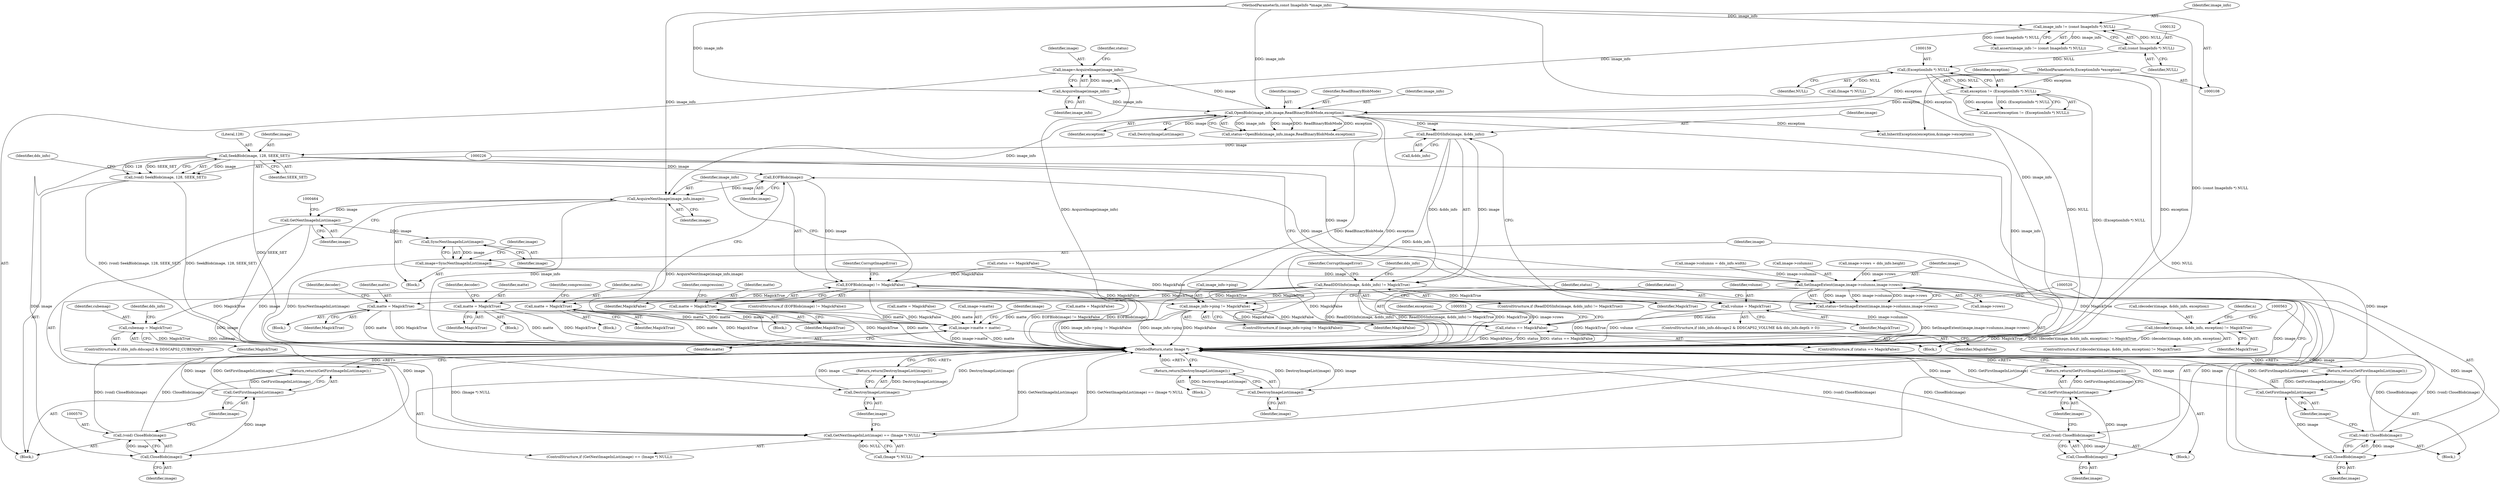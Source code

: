 digraph "0_ImageMagick_f5910e91b0778e03ded45b9022be8eb8f77942cd@pointer" {
"1000193" [label="(Call,ReadDDSInfo(image, &dds_info))"];
"1000173" [label="(Call,OpenBlob(image_info,image,ReadBinaryBlobMode,exception))"];
"1000169" [label="(Call,AcquireImage(image_info))"];
"1000129" [label="(Call,image_info != (const ImageInfo *) NULL)"];
"1000109" [label="(MethodParameterIn,const ImageInfo *image_info)"];
"1000131" [label="(Call,(const ImageInfo *) NULL)"];
"1000167" [label="(Call,image=AcquireImage(image_info))"];
"1000156" [label="(Call,exception != (ExceptionInfo *) NULL)"];
"1000110" [label="(MethodParameterIn,ExceptionInfo *exception)"];
"1000158" [label="(Call,(ExceptionInfo *) NULL)"];
"1000192" [label="(Call,ReadDDSInfo(image, &dds_info) != MagickTrue)"];
"1000207" [label="(Call,cubemap = MagickTrue)"];
"1000222" [label="(Call,volume = MagickTrue)"];
"1000252" [label="(Call,matte = MagickTrue)"];
"1000473" [label="(Call,image->matte = matte)"];
"1000260" [label="(Call,matte = MagickTrue)"];
"1000330" [label="(Call,matte = MagickTrue)"];
"1000342" [label="(Call,matte = MagickTrue)"];
"1000551" [label="(Call,(decoder)(image, &dds_info, exception) != MagickTrue)"];
"1000227" [label="(Call,SeekBlob(image, 128, SEEK_SET))"];
"1000225" [label="(Call,(void) SeekBlob(image, 128, SEEK_SET))"];
"1000450" [label="(Call,EOFBlob(image))"];
"1000449" [label="(Call,EOFBlob(image) != MagickFalse)"];
"1000513" [label="(Call,image_info->ping != MagickFalse)"];
"1000537" [label="(Call,status == MagickFalse)"];
"1000456" [label="(Call,AcquireNextImage(image_info,image))"];
"1000461" [label="(Call,GetNextImageInList(image))"];
"1000460" [label="(Call,GetNextImageInList(image) == (Image *) NULL)"];
"1000467" [label="(Call,DestroyImageList(image))"];
"1000466" [label="(Return,return(DestroyImageList(image));)"];
"1000471" [label="(Call,SyncNextImageInList(image))"];
"1000469" [label="(Call,image=SyncNextImageInList(image))"];
"1000521" [label="(Call,CloseBlob(image))"];
"1000519" [label="(Call,(void) CloseBlob(image))"];
"1000524" [label="(Call,GetFirstImageInList(image))"];
"1000523" [label="(Return,return(GetFirstImageInList(image));)"];
"1000528" [label="(Call,SetImageExtent(image,image->columns,image->rows))"];
"1000526" [label="(Call,status=SetImageExtent(image,image->columns,image->rows))"];
"1000548" [label="(Call,DestroyImageList(image))"];
"1000547" [label="(Return,return(DestroyImageList(image));)"];
"1000564" [label="(Call,CloseBlob(image))"];
"1000562" [label="(Call,(void) CloseBlob(image))"];
"1000567" [label="(Call,GetFirstImageInList(image))"];
"1000566" [label="(Return,return(GetFirstImageInList(image));)"];
"1000571" [label="(Call,CloseBlob(image))"];
"1000569" [label="(Call,(void) CloseBlob(image))"];
"1000574" [label="(Call,GetFirstImageInList(image))"];
"1000573" [label="(Return,return(GetFirstImageInList(image));)"];
"1000334" [label="(Identifier,compression)"];
"1000175" [label="(Identifier,image)"];
"1000195" [label="(Call,&dds_info)"];
"1000228" [label="(Identifier,image)"];
"1000449" [label="(Call,EOFBlob(image) != MagickFalse)"];
"1000566" [label="(Return,return(GetFirstImageInList(image));)"];
"1000468" [label="(Identifier,image)"];
"1000452" [label="(Identifier,MagickFalse)"];
"1000330" [label="(Call,matte = MagickTrue)"];
"1000235" [label="(Identifier,dds_info)"];
"1000549" [label="(Identifier,image)"];
"1000155" [label="(Call,assert(exception != (ExceptionInfo *) NULL))"];
"1000462" [label="(Identifier,image)"];
"1000251" [label="(Block,)"];
"1000472" [label="(Identifier,image)"];
"1000456" [label="(Call,AcquireNextImage(image_info,image))"];
"1000572" [label="(Identifier,image)"];
"1000447" [label="(Block,)"];
"1000177" [label="(Identifier,exception)"];
"1000192" [label="(Call,ReadDDSInfo(image, &dds_info) != MagickTrue)"];
"1000541" [label="(Call,InheritException(exception,&image->exception))"];
"1000571" [label="(Call,CloseBlob(image))"];
"1000111" [label="(Block,)"];
"1000169" [label="(Call,AcquireImage(image_info))"];
"1000471" [label="(Call,SyncNextImageInList(image))"];
"1000331" [label="(Identifier,matte)"];
"1000458" [label="(Identifier,image)"];
"1000513" [label="(Call,image_info->ping != MagickFalse)"];
"1000342" [label="(Call,matte = MagickTrue)"];
"1000193" [label="(Call,ReadDDSInfo(image, &dds_info))"];
"1000567" [label="(Call,GetFirstImageInList(image))"];
"1000560" [label="(Identifier,MagickTrue)"];
"1000318" [label="(Call,matte = MagickFalse)"];
"1000576" [label="(MethodReturn,static Image *)"];
"1000551" [label="(Call,(decoder)(image, &dds_info, exception) != MagickTrue)"];
"1000519" [label="(Call,(void) CloseBlob(image))"];
"1000477" [label="(Identifier,matte)"];
"1000194" [label="(Identifier,image)"];
"1000210" [label="(ControlStructure,if (dds_info.ddscaps2 & DDSCAPS2_VOLUME && dds_info.depth > 0))"];
"1000514" [label="(Call,image_info->ping)"];
"1000259" [label="(Block,)"];
"1000344" [label="(Identifier,MagickTrue)"];
"1000156" [label="(Call,exception != (ExceptionInfo *) NULL)"];
"1000261" [label="(Identifier,matte)"];
"1000129" [label="(Call,image_info != (const ImageInfo *) NULL)"];
"1000176" [label="(Identifier,ReadBinaryBlobMode)"];
"1000346" [label="(Identifier,compression)"];
"1000538" [label="(Identifier,status)"];
"1000512" [label="(ControlStructure,if (image_info->ping != MagickFalse))"];
"1000469" [label="(Call,image=SyncNextImageInList(image))"];
"1000209" [label="(Identifier,MagickTrue)"];
"1000185" [label="(Call,DestroyImageList(image))"];
"1000222" [label="(Call,volume = MagickTrue)"];
"1000260" [label="(Call,matte = MagickTrue)"];
"1000229" [label="(Literal,128)"];
"1000252" [label="(Call,matte = MagickTrue)"];
"1000475" [label="(Identifier,image)"];
"1000442" [label="(Block,)"];
"1000470" [label="(Identifier,image)"];
"1000450" [label="(Call,EOFBlob(image))"];
"1000128" [label="(Call,assert(image_info != (const ImageInfo *) NULL))"];
"1000473" [label="(Call,image->matte = matte)"];
"1000542" [label="(Identifier,exception)"];
"1000207" [label="(Call,cubemap = MagickTrue)"];
"1000575" [label="(Identifier,image)"];
"1000199" [label="(Identifier,CorruptImageError)"];
"1000341" [label="(Block,)"];
"1000158" [label="(Call,(ExceptionInfo *) NULL)"];
"1000463" [label="(Call,(Image *) NULL)"];
"1000214" [label="(Identifier,dds_info)"];
"1000204" [label="(Identifier,dds_info)"];
"1000191" [label="(ControlStructure,if (ReadDDSInfo(image, &dds_info) != MagickTrue))"];
"1000474" [label="(Call,image->matte)"];
"1000171" [label="(Call,status=OpenBlob(image_info,image,ReadBinaryBlobMode,exception))"];
"1000256" [label="(Identifier,decoder)"];
"1000188" [label="(Call,(Image *) NULL)"];
"1000536" [label="(ControlStructure,if (status == MagickFalse))"];
"1000460" [label="(Call,GetNextImageInList(image) == (Image *) NULL)"];
"1000459" [label="(ControlStructure,if (GetNextImageInList(image) == (Image *) NULL))"];
"1000550" [label="(ControlStructure,if ((decoder)(image, &dds_info, exception) != MagickTrue))"];
"1000569" [label="(Call,(void) CloseBlob(image))"];
"1000262" [label="(Identifier,MagickTrue)"];
"1000483" [label="(Call,image->columns = dds_info.width)"];
"1000457" [label="(Identifier,image_info)"];
"1000565" [label="(Identifier,image)"];
"1000110" [label="(MethodParameterIn,ExceptionInfo *exception)"];
"1000537" [label="(Call,status == MagickFalse)"];
"1000539" [label="(Identifier,MagickFalse)"];
"1000173" [label="(Call,OpenBlob(image_info,image,ReadBinaryBlobMode,exception))"];
"1000170" [label="(Identifier,image_info)"];
"1000466" [label="(Return,return(DestroyImageList(image));)"];
"1000253" [label="(Identifier,matte)"];
"1000552" [label="(Call,(decoder)(image, &dds_info, exception))"];
"1000223" [label="(Identifier,volume)"];
"1000254" [label="(Identifier,MagickTrue)"];
"1000522" [label="(Identifier,image)"];
"1000530" [label="(Call,image->columns)"];
"1000197" [label="(Identifier,MagickTrue)"];
"1000564" [label="(Call,CloseBlob(image))"];
"1000547" [label="(Return,return(DestroyImageList(image));)"];
"1000225" [label="(Call,(void) SeekBlob(image, 128, SEEK_SET))"];
"1000329" [label="(Block,)"];
"1000167" [label="(Call,image=AcquireImage(image_info))"];
"1000562" [label="(Call,(void) CloseBlob(image))"];
"1000548" [label="(Call,DestroyImageList(image))"];
"1000451" [label="(Identifier,image)"];
"1000454" [label="(Identifier,CorruptImageError)"];
"1000490" [label="(Call,image->rows = dds_info.height)"];
"1000109" [label="(MethodParameterIn,const ImageInfo *image_info)"];
"1000529" [label="(Identifier,image)"];
"1000533" [label="(Call,image->rows)"];
"1000480" [label="(Identifier,image)"];
"1000157" [label="(Identifier,exception)"];
"1000526" [label="(Call,status=SetImageExtent(image,image->columns,image->rows))"];
"1000168" [label="(Identifier,image)"];
"1000528" [label="(Call,SetImageExtent(image,image->columns,image->rows))"];
"1000227" [label="(Call,SeekBlob(image, 128, SEEK_SET))"];
"1000332" [label="(Identifier,MagickTrue)"];
"1000527" [label="(Identifier,status)"];
"1000467" [label="(Call,DestroyImageList(image))"];
"1000160" [label="(Identifier,NULL)"];
"1000174" [label="(Identifier,image_info)"];
"1000517" [label="(Identifier,MagickFalse)"];
"1000525" [label="(Identifier,image)"];
"1000131" [label="(Call,(const ImageInfo *) NULL)"];
"1000133" [label="(Identifier,NULL)"];
"1000230" [label="(Identifier,SEEK_SET)"];
"1000573" [label="(Return,return(GetFirstImageInList(image));)"];
"1000523" [label="(Return,return(GetFirstImageInList(image));)"];
"1000574" [label="(Call,GetFirstImageInList(image))"];
"1000448" [label="(ControlStructure,if (EOFBlob(image) != MagickFalse))"];
"1000201" [label="(ControlStructure,if (dds_info.ddscaps2 & DDSCAPS2_CUBEMAP))"];
"1000540" [label="(Block,)"];
"1000561" [label="(Block,)"];
"1000524" [label="(Call,GetFirstImageInList(image))"];
"1000461" [label="(Call,GetNextImageInList(image))"];
"1000521" [label="(Call,CloseBlob(image))"];
"1000224" [label="(Identifier,MagickTrue)"];
"1000264" [label="(Identifier,decoder)"];
"1000130" [label="(Identifier,image_info)"];
"1000343" [label="(Identifier,matte)"];
"1000208" [label="(Identifier,cubemap)"];
"1000568" [label="(Identifier,image)"];
"1000179" [label="(Call,status == MagickFalse)"];
"1000172" [label="(Identifier,status)"];
"1000293" [label="(Call,matte = MagickFalse)"];
"1000441" [label="(Identifier,n)"];
"1000518" [label="(Block,)"];
"1000193" -> "1000192"  [label="AST: "];
"1000193" -> "1000195"  [label="CFG: "];
"1000194" -> "1000193"  [label="AST: "];
"1000195" -> "1000193"  [label="AST: "];
"1000197" -> "1000193"  [label="CFG: "];
"1000193" -> "1000576"  [label="DDG: &dds_info"];
"1000193" -> "1000192"  [label="DDG: image"];
"1000193" -> "1000192"  [label="DDG: &dds_info"];
"1000173" -> "1000193"  [label="DDG: image"];
"1000193" -> "1000227"  [label="DDG: image"];
"1000173" -> "1000171"  [label="AST: "];
"1000173" -> "1000177"  [label="CFG: "];
"1000174" -> "1000173"  [label="AST: "];
"1000175" -> "1000173"  [label="AST: "];
"1000176" -> "1000173"  [label="AST: "];
"1000177" -> "1000173"  [label="AST: "];
"1000171" -> "1000173"  [label="CFG: "];
"1000173" -> "1000576"  [label="DDG: ReadBinaryBlobMode"];
"1000173" -> "1000576"  [label="DDG: exception"];
"1000173" -> "1000576"  [label="DDG: image_info"];
"1000173" -> "1000171"  [label="DDG: image_info"];
"1000173" -> "1000171"  [label="DDG: image"];
"1000173" -> "1000171"  [label="DDG: ReadBinaryBlobMode"];
"1000173" -> "1000171"  [label="DDG: exception"];
"1000169" -> "1000173"  [label="DDG: image_info"];
"1000109" -> "1000173"  [label="DDG: image_info"];
"1000167" -> "1000173"  [label="DDG: image"];
"1000156" -> "1000173"  [label="DDG: exception"];
"1000110" -> "1000173"  [label="DDG: exception"];
"1000173" -> "1000185"  [label="DDG: image"];
"1000173" -> "1000456"  [label="DDG: image_info"];
"1000173" -> "1000541"  [label="DDG: exception"];
"1000169" -> "1000167"  [label="AST: "];
"1000169" -> "1000170"  [label="CFG: "];
"1000170" -> "1000169"  [label="AST: "];
"1000167" -> "1000169"  [label="CFG: "];
"1000169" -> "1000167"  [label="DDG: image_info"];
"1000129" -> "1000169"  [label="DDG: image_info"];
"1000109" -> "1000169"  [label="DDG: image_info"];
"1000129" -> "1000128"  [label="AST: "];
"1000129" -> "1000131"  [label="CFG: "];
"1000130" -> "1000129"  [label="AST: "];
"1000131" -> "1000129"  [label="AST: "];
"1000128" -> "1000129"  [label="CFG: "];
"1000129" -> "1000576"  [label="DDG: (const ImageInfo *) NULL"];
"1000129" -> "1000128"  [label="DDG: image_info"];
"1000129" -> "1000128"  [label="DDG: (const ImageInfo *) NULL"];
"1000109" -> "1000129"  [label="DDG: image_info"];
"1000131" -> "1000129"  [label="DDG: NULL"];
"1000109" -> "1000108"  [label="AST: "];
"1000109" -> "1000576"  [label="DDG: image_info"];
"1000109" -> "1000456"  [label="DDG: image_info"];
"1000131" -> "1000133"  [label="CFG: "];
"1000132" -> "1000131"  [label="AST: "];
"1000133" -> "1000131"  [label="AST: "];
"1000131" -> "1000158"  [label="DDG: NULL"];
"1000167" -> "1000111"  [label="AST: "];
"1000168" -> "1000167"  [label="AST: "];
"1000172" -> "1000167"  [label="CFG: "];
"1000167" -> "1000576"  [label="DDG: AcquireImage(image_info)"];
"1000156" -> "1000155"  [label="AST: "];
"1000156" -> "1000158"  [label="CFG: "];
"1000157" -> "1000156"  [label="AST: "];
"1000158" -> "1000156"  [label="AST: "];
"1000155" -> "1000156"  [label="CFG: "];
"1000156" -> "1000576"  [label="DDG: (ExceptionInfo *) NULL"];
"1000156" -> "1000155"  [label="DDG: exception"];
"1000156" -> "1000155"  [label="DDG: (ExceptionInfo *) NULL"];
"1000110" -> "1000156"  [label="DDG: exception"];
"1000158" -> "1000156"  [label="DDG: NULL"];
"1000110" -> "1000108"  [label="AST: "];
"1000110" -> "1000576"  [label="DDG: exception"];
"1000110" -> "1000541"  [label="DDG: exception"];
"1000158" -> "1000160"  [label="CFG: "];
"1000159" -> "1000158"  [label="AST: "];
"1000160" -> "1000158"  [label="AST: "];
"1000158" -> "1000576"  [label="DDG: NULL"];
"1000158" -> "1000188"  [label="DDG: NULL"];
"1000158" -> "1000463"  [label="DDG: NULL"];
"1000192" -> "1000191"  [label="AST: "];
"1000192" -> "1000197"  [label="CFG: "];
"1000197" -> "1000192"  [label="AST: "];
"1000199" -> "1000192"  [label="CFG: "];
"1000204" -> "1000192"  [label="CFG: "];
"1000192" -> "1000576"  [label="DDG: MagickTrue"];
"1000192" -> "1000576"  [label="DDG: ReadDDSInfo(image, &dds_info)"];
"1000192" -> "1000576"  [label="DDG: ReadDDSInfo(image, &dds_info) != MagickTrue"];
"1000192" -> "1000207"  [label="DDG: MagickTrue"];
"1000192" -> "1000222"  [label="DDG: MagickTrue"];
"1000192" -> "1000252"  [label="DDG: MagickTrue"];
"1000192" -> "1000260"  [label="DDG: MagickTrue"];
"1000192" -> "1000330"  [label="DDG: MagickTrue"];
"1000192" -> "1000342"  [label="DDG: MagickTrue"];
"1000192" -> "1000551"  [label="DDG: MagickTrue"];
"1000207" -> "1000201"  [label="AST: "];
"1000207" -> "1000209"  [label="CFG: "];
"1000208" -> "1000207"  [label="AST: "];
"1000209" -> "1000207"  [label="AST: "];
"1000214" -> "1000207"  [label="CFG: "];
"1000207" -> "1000576"  [label="DDG: MagickTrue"];
"1000207" -> "1000576"  [label="DDG: cubemap"];
"1000222" -> "1000210"  [label="AST: "];
"1000222" -> "1000224"  [label="CFG: "];
"1000223" -> "1000222"  [label="AST: "];
"1000224" -> "1000222"  [label="AST: "];
"1000226" -> "1000222"  [label="CFG: "];
"1000222" -> "1000576"  [label="DDG: volume"];
"1000222" -> "1000576"  [label="DDG: MagickTrue"];
"1000252" -> "1000251"  [label="AST: "];
"1000252" -> "1000254"  [label="CFG: "];
"1000253" -> "1000252"  [label="AST: "];
"1000254" -> "1000252"  [label="AST: "];
"1000256" -> "1000252"  [label="CFG: "];
"1000252" -> "1000576"  [label="DDG: matte"];
"1000252" -> "1000576"  [label="DDG: MagickTrue"];
"1000252" -> "1000473"  [label="DDG: matte"];
"1000473" -> "1000442"  [label="AST: "];
"1000473" -> "1000477"  [label="CFG: "];
"1000474" -> "1000473"  [label="AST: "];
"1000477" -> "1000473"  [label="AST: "];
"1000480" -> "1000473"  [label="CFG: "];
"1000473" -> "1000576"  [label="DDG: image->matte"];
"1000473" -> "1000576"  [label="DDG: matte"];
"1000330" -> "1000473"  [label="DDG: matte"];
"1000293" -> "1000473"  [label="DDG: matte"];
"1000318" -> "1000473"  [label="DDG: matte"];
"1000260" -> "1000473"  [label="DDG: matte"];
"1000342" -> "1000473"  [label="DDG: matte"];
"1000260" -> "1000259"  [label="AST: "];
"1000260" -> "1000262"  [label="CFG: "];
"1000261" -> "1000260"  [label="AST: "];
"1000262" -> "1000260"  [label="AST: "];
"1000264" -> "1000260"  [label="CFG: "];
"1000260" -> "1000576"  [label="DDG: MagickTrue"];
"1000260" -> "1000576"  [label="DDG: matte"];
"1000330" -> "1000329"  [label="AST: "];
"1000330" -> "1000332"  [label="CFG: "];
"1000331" -> "1000330"  [label="AST: "];
"1000332" -> "1000330"  [label="AST: "];
"1000334" -> "1000330"  [label="CFG: "];
"1000330" -> "1000576"  [label="DDG: matte"];
"1000330" -> "1000576"  [label="DDG: MagickTrue"];
"1000342" -> "1000341"  [label="AST: "];
"1000342" -> "1000344"  [label="CFG: "];
"1000343" -> "1000342"  [label="AST: "];
"1000344" -> "1000342"  [label="AST: "];
"1000346" -> "1000342"  [label="CFG: "];
"1000342" -> "1000576"  [label="DDG: MagickTrue"];
"1000342" -> "1000576"  [label="DDG: matte"];
"1000551" -> "1000550"  [label="AST: "];
"1000551" -> "1000560"  [label="CFG: "];
"1000552" -> "1000551"  [label="AST: "];
"1000560" -> "1000551"  [label="AST: "];
"1000563" -> "1000551"  [label="CFG: "];
"1000441" -> "1000551"  [label="CFG: "];
"1000551" -> "1000576"  [label="DDG: MagickTrue"];
"1000551" -> "1000576"  [label="DDG: (decoder)(image, &dds_info, exception) != MagickTrue"];
"1000551" -> "1000576"  [label="DDG: (decoder)(image, &dds_info, exception)"];
"1000227" -> "1000225"  [label="AST: "];
"1000227" -> "1000230"  [label="CFG: "];
"1000228" -> "1000227"  [label="AST: "];
"1000229" -> "1000227"  [label="AST: "];
"1000230" -> "1000227"  [label="AST: "];
"1000225" -> "1000227"  [label="CFG: "];
"1000227" -> "1000576"  [label="DDG: SEEK_SET"];
"1000227" -> "1000225"  [label="DDG: image"];
"1000227" -> "1000225"  [label="DDG: 128"];
"1000227" -> "1000225"  [label="DDG: SEEK_SET"];
"1000227" -> "1000450"  [label="DDG: image"];
"1000227" -> "1000521"  [label="DDG: image"];
"1000227" -> "1000528"  [label="DDG: image"];
"1000227" -> "1000571"  [label="DDG: image"];
"1000225" -> "1000111"  [label="AST: "];
"1000226" -> "1000225"  [label="AST: "];
"1000235" -> "1000225"  [label="CFG: "];
"1000225" -> "1000576"  [label="DDG: (void) SeekBlob(image, 128, SEEK_SET)"];
"1000225" -> "1000576"  [label="DDG: SeekBlob(image, 128, SEEK_SET)"];
"1000450" -> "1000449"  [label="AST: "];
"1000450" -> "1000451"  [label="CFG: "];
"1000451" -> "1000450"  [label="AST: "];
"1000452" -> "1000450"  [label="CFG: "];
"1000450" -> "1000449"  [label="DDG: image"];
"1000528" -> "1000450"  [label="DDG: image"];
"1000450" -> "1000456"  [label="DDG: image"];
"1000449" -> "1000448"  [label="AST: "];
"1000449" -> "1000452"  [label="CFG: "];
"1000452" -> "1000449"  [label="AST: "];
"1000454" -> "1000449"  [label="CFG: "];
"1000457" -> "1000449"  [label="CFG: "];
"1000449" -> "1000576"  [label="DDG: EOFBlob(image)"];
"1000449" -> "1000576"  [label="DDG: MagickFalse"];
"1000449" -> "1000576"  [label="DDG: EOFBlob(image) != MagickFalse"];
"1000179" -> "1000449"  [label="DDG: MagickFalse"];
"1000537" -> "1000449"  [label="DDG: MagickFalse"];
"1000449" -> "1000513"  [label="DDG: MagickFalse"];
"1000513" -> "1000512"  [label="AST: "];
"1000513" -> "1000517"  [label="CFG: "];
"1000514" -> "1000513"  [label="AST: "];
"1000517" -> "1000513"  [label="AST: "];
"1000520" -> "1000513"  [label="CFG: "];
"1000527" -> "1000513"  [label="CFG: "];
"1000513" -> "1000576"  [label="DDG: image_info->ping != MagickFalse"];
"1000513" -> "1000576"  [label="DDG: image_info->ping"];
"1000513" -> "1000576"  [label="DDG: MagickFalse"];
"1000179" -> "1000513"  [label="DDG: MagickFalse"];
"1000537" -> "1000513"  [label="DDG: MagickFalse"];
"1000513" -> "1000537"  [label="DDG: MagickFalse"];
"1000537" -> "1000536"  [label="AST: "];
"1000537" -> "1000539"  [label="CFG: "];
"1000538" -> "1000537"  [label="AST: "];
"1000539" -> "1000537"  [label="AST: "];
"1000542" -> "1000537"  [label="CFG: "];
"1000553" -> "1000537"  [label="CFG: "];
"1000537" -> "1000576"  [label="DDG: MagickFalse"];
"1000537" -> "1000576"  [label="DDG: status"];
"1000537" -> "1000576"  [label="DDG: status == MagickFalse"];
"1000526" -> "1000537"  [label="DDG: status"];
"1000456" -> "1000447"  [label="AST: "];
"1000456" -> "1000458"  [label="CFG: "];
"1000457" -> "1000456"  [label="AST: "];
"1000458" -> "1000456"  [label="AST: "];
"1000462" -> "1000456"  [label="CFG: "];
"1000456" -> "1000576"  [label="DDG: image_info"];
"1000456" -> "1000576"  [label="DDG: AcquireNextImage(image_info,image)"];
"1000456" -> "1000461"  [label="DDG: image"];
"1000461" -> "1000460"  [label="AST: "];
"1000461" -> "1000462"  [label="CFG: "];
"1000462" -> "1000461"  [label="AST: "];
"1000464" -> "1000461"  [label="CFG: "];
"1000461" -> "1000460"  [label="DDG: image"];
"1000461" -> "1000467"  [label="DDG: image"];
"1000461" -> "1000471"  [label="DDG: image"];
"1000460" -> "1000459"  [label="AST: "];
"1000460" -> "1000463"  [label="CFG: "];
"1000463" -> "1000460"  [label="AST: "];
"1000468" -> "1000460"  [label="CFG: "];
"1000470" -> "1000460"  [label="CFG: "];
"1000460" -> "1000576"  [label="DDG: GetNextImageInList(image)"];
"1000460" -> "1000576"  [label="DDG: GetNextImageInList(image) == (Image *) NULL"];
"1000460" -> "1000576"  [label="DDG: (Image *) NULL"];
"1000463" -> "1000460"  [label="DDG: NULL"];
"1000467" -> "1000466"  [label="AST: "];
"1000467" -> "1000468"  [label="CFG: "];
"1000468" -> "1000467"  [label="AST: "];
"1000466" -> "1000467"  [label="CFG: "];
"1000467" -> "1000576"  [label="DDG: image"];
"1000467" -> "1000576"  [label="DDG: DestroyImageList(image)"];
"1000467" -> "1000466"  [label="DDG: DestroyImageList(image)"];
"1000466" -> "1000459"  [label="AST: "];
"1000576" -> "1000466"  [label="CFG: "];
"1000466" -> "1000576"  [label="DDG: <RET>"];
"1000471" -> "1000469"  [label="AST: "];
"1000471" -> "1000472"  [label="CFG: "];
"1000472" -> "1000471"  [label="AST: "];
"1000469" -> "1000471"  [label="CFG: "];
"1000471" -> "1000469"  [label="DDG: image"];
"1000469" -> "1000447"  [label="AST: "];
"1000470" -> "1000469"  [label="AST: "];
"1000475" -> "1000469"  [label="CFG: "];
"1000469" -> "1000576"  [label="DDG: SyncNextImageInList(image)"];
"1000469" -> "1000521"  [label="DDG: image"];
"1000469" -> "1000528"  [label="DDG: image"];
"1000521" -> "1000519"  [label="AST: "];
"1000521" -> "1000522"  [label="CFG: "];
"1000522" -> "1000521"  [label="AST: "];
"1000519" -> "1000521"  [label="CFG: "];
"1000521" -> "1000519"  [label="DDG: image"];
"1000528" -> "1000521"  [label="DDG: image"];
"1000521" -> "1000524"  [label="DDG: image"];
"1000519" -> "1000518"  [label="AST: "];
"1000520" -> "1000519"  [label="AST: "];
"1000525" -> "1000519"  [label="CFG: "];
"1000519" -> "1000576"  [label="DDG: (void) CloseBlob(image)"];
"1000519" -> "1000576"  [label="DDG: CloseBlob(image)"];
"1000524" -> "1000523"  [label="AST: "];
"1000524" -> "1000525"  [label="CFG: "];
"1000525" -> "1000524"  [label="AST: "];
"1000523" -> "1000524"  [label="CFG: "];
"1000524" -> "1000576"  [label="DDG: image"];
"1000524" -> "1000576"  [label="DDG: GetFirstImageInList(image)"];
"1000524" -> "1000523"  [label="DDG: GetFirstImageInList(image)"];
"1000523" -> "1000518"  [label="AST: "];
"1000576" -> "1000523"  [label="CFG: "];
"1000523" -> "1000576"  [label="DDG: <RET>"];
"1000528" -> "1000526"  [label="AST: "];
"1000528" -> "1000533"  [label="CFG: "];
"1000529" -> "1000528"  [label="AST: "];
"1000530" -> "1000528"  [label="AST: "];
"1000533" -> "1000528"  [label="AST: "];
"1000526" -> "1000528"  [label="CFG: "];
"1000528" -> "1000576"  [label="DDG: image->rows"];
"1000528" -> "1000576"  [label="DDG: image->columns"];
"1000528" -> "1000526"  [label="DDG: image"];
"1000528" -> "1000526"  [label="DDG: image->columns"];
"1000528" -> "1000526"  [label="DDG: image->rows"];
"1000483" -> "1000528"  [label="DDG: image->columns"];
"1000490" -> "1000528"  [label="DDG: image->rows"];
"1000528" -> "1000548"  [label="DDG: image"];
"1000528" -> "1000564"  [label="DDG: image"];
"1000528" -> "1000571"  [label="DDG: image"];
"1000526" -> "1000442"  [label="AST: "];
"1000527" -> "1000526"  [label="AST: "];
"1000538" -> "1000526"  [label="CFG: "];
"1000526" -> "1000576"  [label="DDG: SetImageExtent(image,image->columns,image->rows)"];
"1000548" -> "1000547"  [label="AST: "];
"1000548" -> "1000549"  [label="CFG: "];
"1000549" -> "1000548"  [label="AST: "];
"1000547" -> "1000548"  [label="CFG: "];
"1000548" -> "1000576"  [label="DDG: DestroyImageList(image)"];
"1000548" -> "1000576"  [label="DDG: image"];
"1000548" -> "1000547"  [label="DDG: DestroyImageList(image)"];
"1000547" -> "1000540"  [label="AST: "];
"1000576" -> "1000547"  [label="CFG: "];
"1000547" -> "1000576"  [label="DDG: <RET>"];
"1000564" -> "1000562"  [label="AST: "];
"1000564" -> "1000565"  [label="CFG: "];
"1000565" -> "1000564"  [label="AST: "];
"1000562" -> "1000564"  [label="CFG: "];
"1000564" -> "1000562"  [label="DDG: image"];
"1000564" -> "1000567"  [label="DDG: image"];
"1000562" -> "1000561"  [label="AST: "];
"1000563" -> "1000562"  [label="AST: "];
"1000568" -> "1000562"  [label="CFG: "];
"1000562" -> "1000576"  [label="DDG: (void) CloseBlob(image)"];
"1000562" -> "1000576"  [label="DDG: CloseBlob(image)"];
"1000567" -> "1000566"  [label="AST: "];
"1000567" -> "1000568"  [label="CFG: "];
"1000568" -> "1000567"  [label="AST: "];
"1000566" -> "1000567"  [label="CFG: "];
"1000567" -> "1000576"  [label="DDG: image"];
"1000567" -> "1000576"  [label="DDG: GetFirstImageInList(image)"];
"1000567" -> "1000566"  [label="DDG: GetFirstImageInList(image)"];
"1000566" -> "1000561"  [label="AST: "];
"1000576" -> "1000566"  [label="CFG: "];
"1000566" -> "1000576"  [label="DDG: <RET>"];
"1000571" -> "1000569"  [label="AST: "];
"1000571" -> "1000572"  [label="CFG: "];
"1000572" -> "1000571"  [label="AST: "];
"1000569" -> "1000571"  [label="CFG: "];
"1000571" -> "1000569"  [label="DDG: image"];
"1000571" -> "1000574"  [label="DDG: image"];
"1000569" -> "1000111"  [label="AST: "];
"1000570" -> "1000569"  [label="AST: "];
"1000575" -> "1000569"  [label="CFG: "];
"1000569" -> "1000576"  [label="DDG: CloseBlob(image)"];
"1000569" -> "1000576"  [label="DDG: (void) CloseBlob(image)"];
"1000574" -> "1000573"  [label="AST: "];
"1000574" -> "1000575"  [label="CFG: "];
"1000575" -> "1000574"  [label="AST: "];
"1000573" -> "1000574"  [label="CFG: "];
"1000574" -> "1000576"  [label="DDG: image"];
"1000574" -> "1000576"  [label="DDG: GetFirstImageInList(image)"];
"1000574" -> "1000573"  [label="DDG: GetFirstImageInList(image)"];
"1000573" -> "1000111"  [label="AST: "];
"1000576" -> "1000573"  [label="CFG: "];
"1000573" -> "1000576"  [label="DDG: <RET>"];
}
